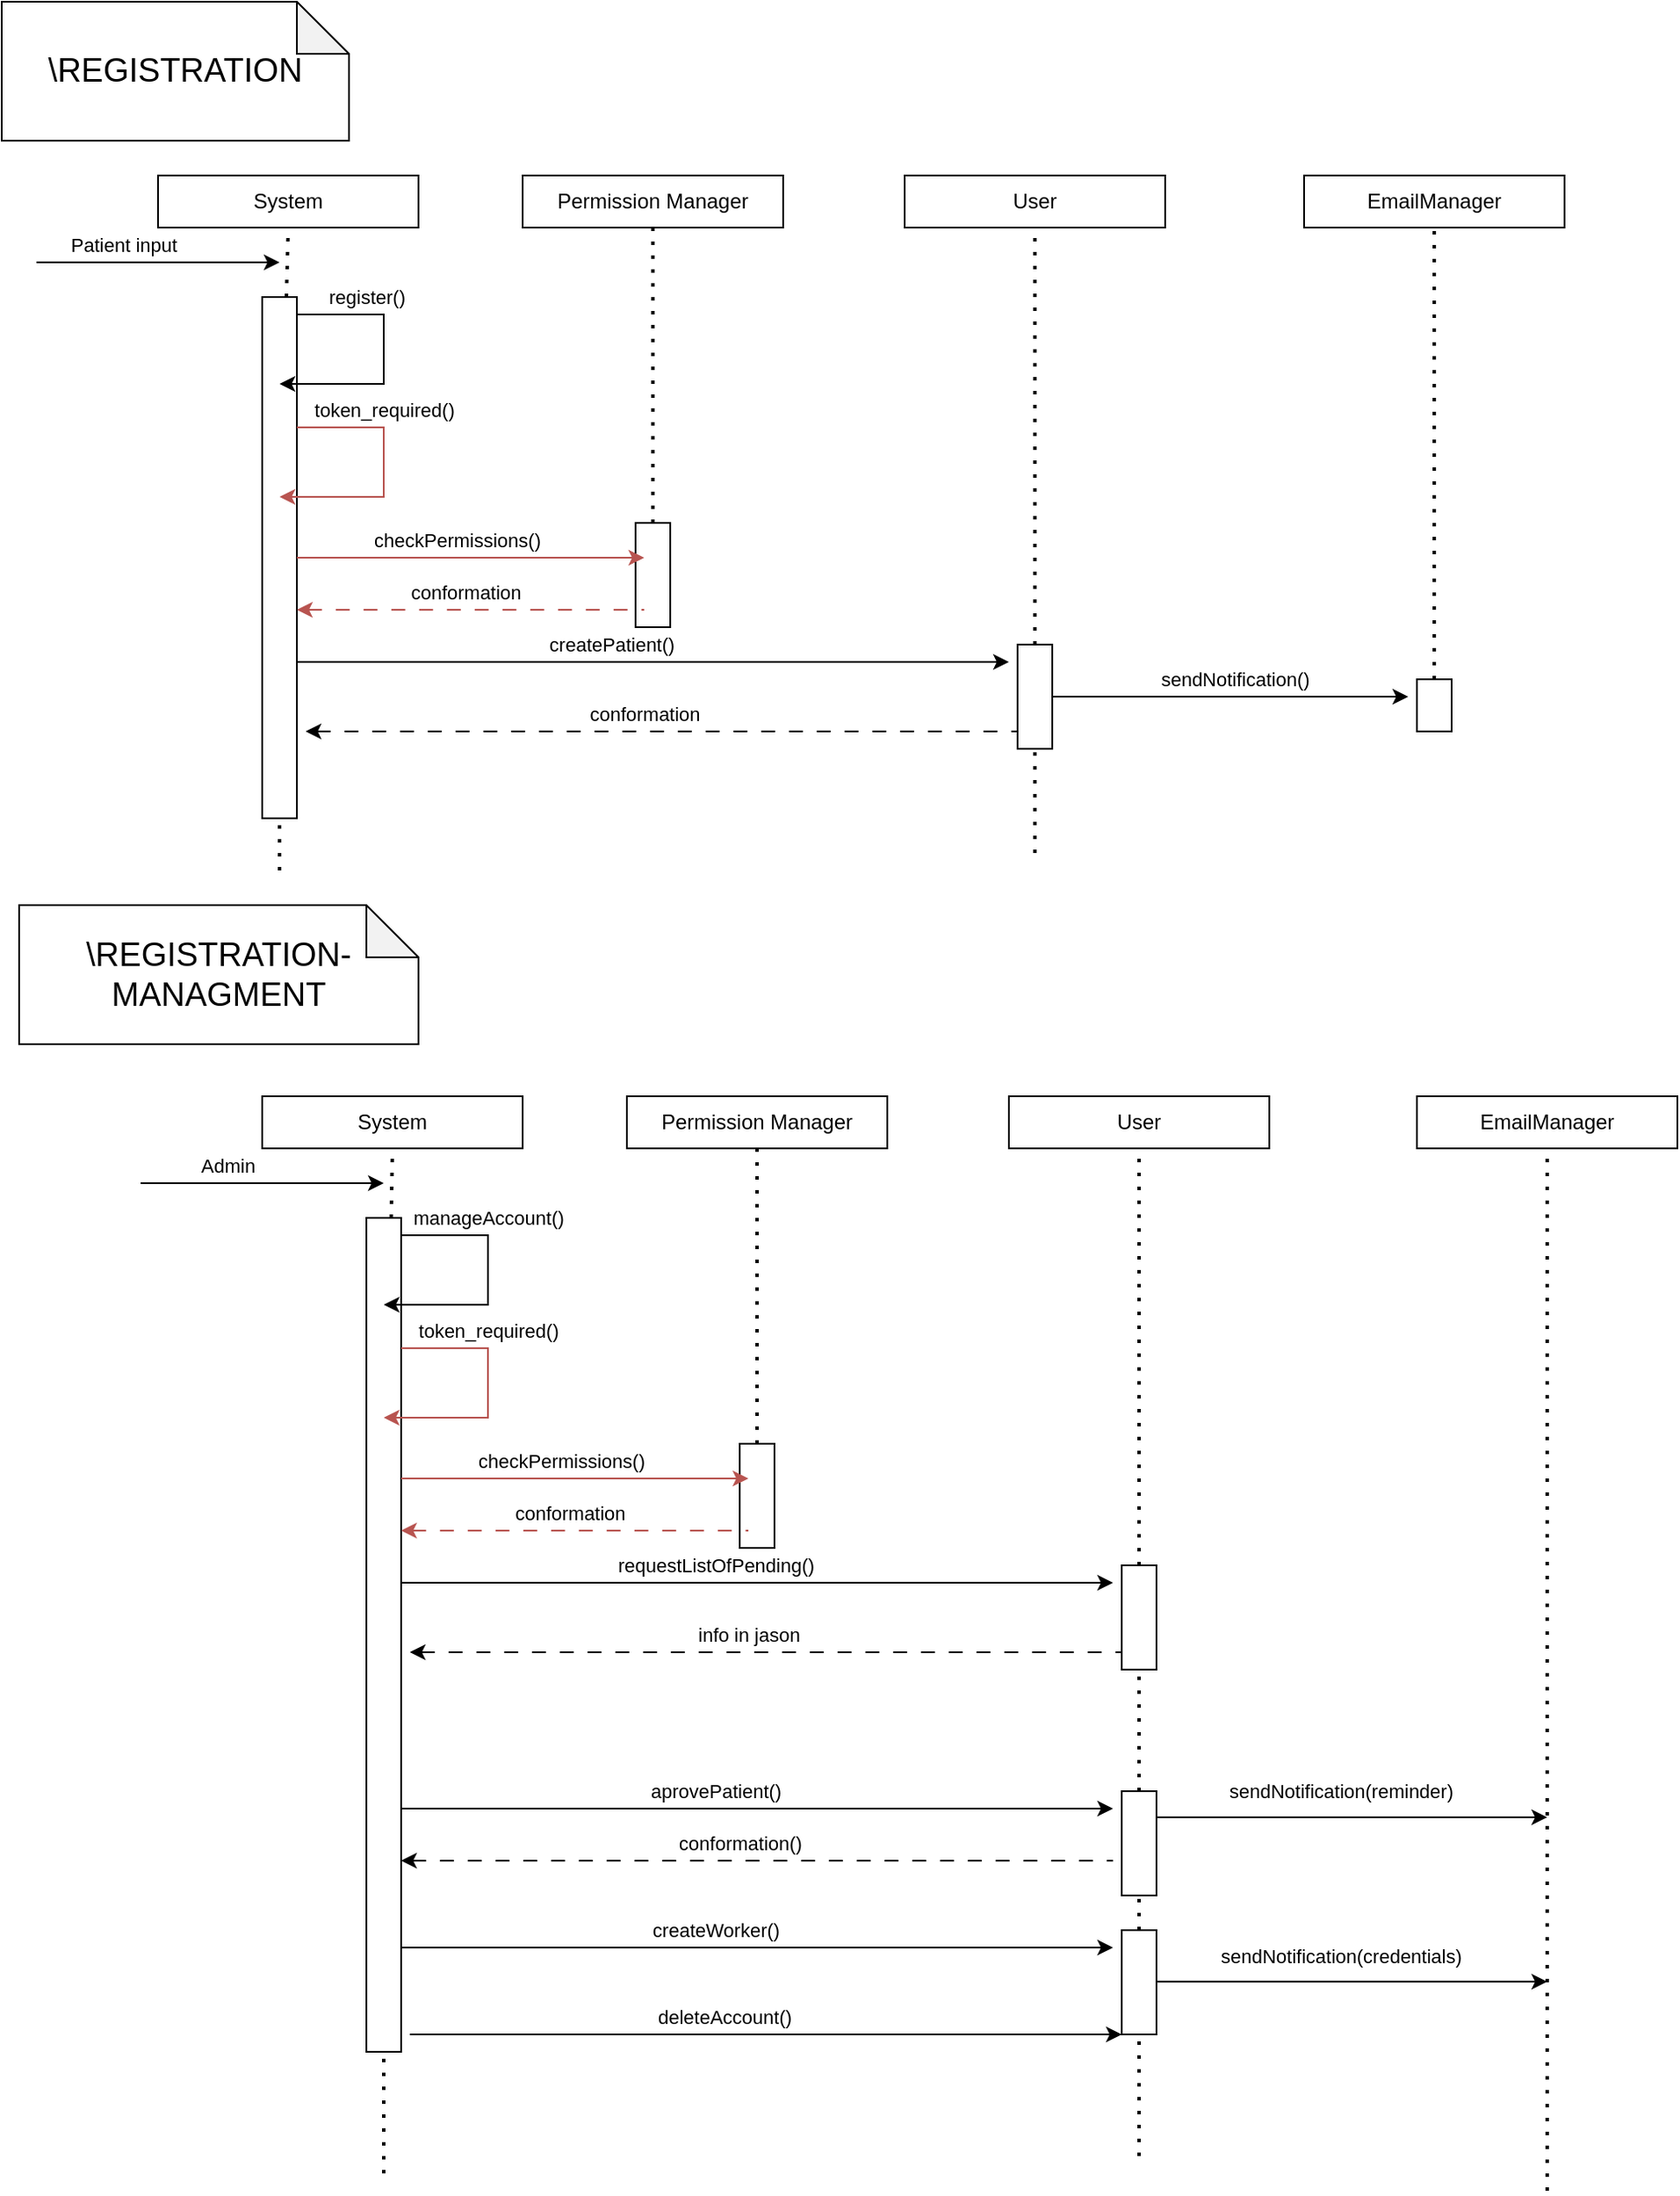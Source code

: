 <mxfile version="24.7.17">
  <diagram name="Page-1" id="Jv_TQmSTfyp_RUovjXyt">
    <mxGraphModel dx="988" dy="514" grid="1" gridSize="10" guides="1" tooltips="1" connect="1" arrows="1" fold="1" page="1" pageScale="1" pageWidth="850" pageHeight="1100" math="0" shadow="0">
      <root>
        <mxCell id="0" />
        <mxCell id="1" parent="0" />
        <mxCell id="572e6RrC4S-16Fsk1-sK-1" value="" style="rounded=0;whiteSpace=wrap;html=1;" vertex="1" parent="1">
          <mxGeometry x="405" y="320" width="20" height="60" as="geometry" />
        </mxCell>
        <mxCell id="572e6RrC4S-16Fsk1-sK-2" value="" style="rounded=0;whiteSpace=wrap;html=1;" vertex="1" parent="1">
          <mxGeometry x="190" y="190" width="20" height="300" as="geometry" />
        </mxCell>
        <mxCell id="572e6RrC4S-16Fsk1-sK-3" value="System" style="rounded=0;whiteSpace=wrap;html=1;" vertex="1" parent="1">
          <mxGeometry x="130" y="120" width="150" height="30" as="geometry" />
        </mxCell>
        <mxCell id="572e6RrC4S-16Fsk1-sK-4" value="" style="endArrow=none;dashed=1;html=1;dashPattern=1 3;strokeWidth=2;rounded=0;entryX=0.5;entryY=1;entryDx=0;entryDy=0;" edge="1" parent="1" source="572e6RrC4S-16Fsk1-sK-2" target="572e6RrC4S-16Fsk1-sK-3">
          <mxGeometry width="50" height="50" relative="1" as="geometry">
            <mxPoint x="205" y="610" as="sourcePoint" />
            <mxPoint x="470" y="290" as="targetPoint" />
          </mxGeometry>
        </mxCell>
        <mxCell id="572e6RrC4S-16Fsk1-sK-5" value="&lt;font style=&quot;font-size: 19px;&quot;&gt;\REGISTRATION&lt;/font&gt;" style="shape=note;whiteSpace=wrap;html=1;backgroundOutline=1;darkOpacity=0.05;" vertex="1" parent="1">
          <mxGeometry x="40" y="20" width="200" height="80" as="geometry" />
        </mxCell>
        <mxCell id="572e6RrC4S-16Fsk1-sK-6" value="" style="endArrow=classic;html=1;rounded=0;" edge="1" parent="1">
          <mxGeometry width="50" height="50" relative="1" as="geometry">
            <mxPoint x="60" y="170" as="sourcePoint" />
            <mxPoint x="200" y="170" as="targetPoint" />
          </mxGeometry>
        </mxCell>
        <mxCell id="572e6RrC4S-16Fsk1-sK-7" value="Patient input" style="edgeLabel;html=1;align=center;verticalAlign=middle;resizable=0;points=[];" vertex="1" connectable="0" parent="572e6RrC4S-16Fsk1-sK-6">
          <mxGeometry x="-0.612" y="-2" relative="1" as="geometry">
            <mxPoint x="23" y="-12" as="offset" />
          </mxGeometry>
        </mxCell>
        <mxCell id="572e6RrC4S-16Fsk1-sK-8" value="" style="endArrow=classic;html=1;rounded=0;" edge="1" parent="1">
          <mxGeometry width="50" height="50" relative="1" as="geometry">
            <mxPoint x="210" y="200" as="sourcePoint" />
            <mxPoint x="200" y="240" as="targetPoint" />
            <Array as="points">
              <mxPoint x="260" y="200" />
              <mxPoint x="260" y="240" />
            </Array>
          </mxGeometry>
        </mxCell>
        <mxCell id="572e6RrC4S-16Fsk1-sK-9" value="register()" style="edgeLabel;html=1;align=center;verticalAlign=middle;resizable=0;points=[];" vertex="1" connectable="0" parent="572e6RrC4S-16Fsk1-sK-8">
          <mxGeometry x="-0.612" y="-2" relative="1" as="geometry">
            <mxPoint x="11" y="-12" as="offset" />
          </mxGeometry>
        </mxCell>
        <mxCell id="572e6RrC4S-16Fsk1-sK-10" value="" style="endArrow=classic;html=1;rounded=0;" edge="1" parent="1">
          <mxGeometry width="50" height="50" relative="1" as="geometry">
            <mxPoint x="210" y="400" as="sourcePoint" />
            <mxPoint x="620" y="400" as="targetPoint" />
          </mxGeometry>
        </mxCell>
        <mxCell id="572e6RrC4S-16Fsk1-sK-11" value="createPatient()" style="edgeLabel;html=1;align=center;verticalAlign=middle;resizable=0;points=[];" vertex="1" connectable="0" parent="572e6RrC4S-16Fsk1-sK-10">
          <mxGeometry x="-0.612" y="-2" relative="1" as="geometry">
            <mxPoint x="101" y="-12" as="offset" />
          </mxGeometry>
        </mxCell>
        <mxCell id="572e6RrC4S-16Fsk1-sK-12" value="" style="endArrow=none;html=1;rounded=0;dashed=1;dashPattern=8 8;startArrow=classic;startFill=1;endFill=0;" edge="1" parent="1">
          <mxGeometry width="50" height="50" relative="1" as="geometry">
            <mxPoint x="215" y="440" as="sourcePoint" />
            <mxPoint x="625" y="440" as="targetPoint" />
          </mxGeometry>
        </mxCell>
        <mxCell id="572e6RrC4S-16Fsk1-sK-13" value="conformation" style="edgeLabel;html=1;align=center;verticalAlign=middle;resizable=0;points=[];" vertex="1" connectable="0" parent="572e6RrC4S-16Fsk1-sK-12">
          <mxGeometry x="0.297" y="2" relative="1" as="geometry">
            <mxPoint x="-71" y="-8" as="offset" />
          </mxGeometry>
        </mxCell>
        <mxCell id="572e6RrC4S-16Fsk1-sK-14" value="" style="endArrow=none;dashed=1;html=1;dashPattern=1 3;strokeWidth=2;rounded=0;entryX=0.5;entryY=1;entryDx=0;entryDy=0;" edge="1" parent="1" target="572e6RrC4S-16Fsk1-sK-2">
          <mxGeometry width="50" height="50" relative="1" as="geometry">
            <mxPoint x="200" y="520" as="sourcePoint" />
            <mxPoint x="205" y="150" as="targetPoint" />
          </mxGeometry>
        </mxCell>
        <mxCell id="572e6RrC4S-16Fsk1-sK-15" value="User" style="rounded=0;whiteSpace=wrap;html=1;" vertex="1" parent="1">
          <mxGeometry x="560" y="120" width="150" height="30" as="geometry" />
        </mxCell>
        <mxCell id="572e6RrC4S-16Fsk1-sK-16" value="" style="endArrow=none;dashed=1;html=1;dashPattern=1 3;strokeWidth=2;rounded=0;entryX=0.5;entryY=1;entryDx=0;entryDy=0;" edge="1" parent="1" source="572e6RrC4S-16Fsk1-sK-18" target="572e6RrC4S-16Fsk1-sK-15">
          <mxGeometry width="50" height="50" relative="1" as="geometry">
            <mxPoint x="635" y="660" as="sourcePoint" />
            <mxPoint x="630" y="260" as="targetPoint" />
          </mxGeometry>
        </mxCell>
        <mxCell id="572e6RrC4S-16Fsk1-sK-17" value="" style="endArrow=none;dashed=1;html=1;dashPattern=1 3;strokeWidth=2;rounded=0;entryX=0.5;entryY=1;entryDx=0;entryDy=0;" edge="1" parent="1" target="572e6RrC4S-16Fsk1-sK-18">
          <mxGeometry width="50" height="50" relative="1" as="geometry">
            <mxPoint x="635" y="510" as="sourcePoint" />
            <mxPoint x="635" y="150" as="targetPoint" />
          </mxGeometry>
        </mxCell>
        <mxCell id="572e6RrC4S-16Fsk1-sK-18" value="" style="rounded=0;whiteSpace=wrap;html=1;" vertex="1" parent="1">
          <mxGeometry x="625" y="390" width="20" height="60" as="geometry" />
        </mxCell>
        <mxCell id="572e6RrC4S-16Fsk1-sK-19" value="" style="endArrow=classic;html=1;rounded=0;fillColor=#f8cecc;strokeColor=#b85450;" edge="1" parent="1">
          <mxGeometry width="50" height="50" relative="1" as="geometry">
            <mxPoint x="210" y="265" as="sourcePoint" />
            <mxPoint x="200" y="305" as="targetPoint" />
            <Array as="points">
              <mxPoint x="260" y="265" />
              <mxPoint x="260" y="305" />
            </Array>
          </mxGeometry>
        </mxCell>
        <mxCell id="572e6RrC4S-16Fsk1-sK-20" value="token_required()" style="edgeLabel;html=1;align=center;verticalAlign=middle;resizable=0;points=[];" vertex="1" connectable="0" parent="572e6RrC4S-16Fsk1-sK-19">
          <mxGeometry x="-0.612" y="-2" relative="1" as="geometry">
            <mxPoint x="21" y="-12" as="offset" />
          </mxGeometry>
        </mxCell>
        <mxCell id="572e6RrC4S-16Fsk1-sK-21" value="Permission Manager" style="rounded=0;whiteSpace=wrap;html=1;" vertex="1" parent="1">
          <mxGeometry x="340" y="120" width="150" height="30" as="geometry" />
        </mxCell>
        <mxCell id="572e6RrC4S-16Fsk1-sK-22" value="" style="endArrow=none;dashed=1;html=1;dashPattern=1 3;strokeWidth=2;rounded=0;entryX=0.5;entryY=1;entryDx=0;entryDy=0;" edge="1" parent="1" source="572e6RrC4S-16Fsk1-sK-1" target="572e6RrC4S-16Fsk1-sK-21">
          <mxGeometry width="50" height="50" relative="1" as="geometry">
            <mxPoint x="420" y="610" as="sourcePoint" />
            <mxPoint x="410" y="260" as="targetPoint" />
          </mxGeometry>
        </mxCell>
        <mxCell id="572e6RrC4S-16Fsk1-sK-23" value="" style="endArrow=classic;html=1;rounded=0;fillColor=#f8cecc;strokeColor=#b85450;" edge="1" parent="1">
          <mxGeometry width="50" height="50" relative="1" as="geometry">
            <mxPoint x="210" y="340" as="sourcePoint" />
            <mxPoint x="410" y="340" as="targetPoint" />
          </mxGeometry>
        </mxCell>
        <mxCell id="572e6RrC4S-16Fsk1-sK-24" value="checkPermissions()" style="edgeLabel;html=1;align=center;verticalAlign=middle;resizable=0;points=[];" vertex="1" connectable="0" parent="572e6RrC4S-16Fsk1-sK-23">
          <mxGeometry x="-0.612" y="-2" relative="1" as="geometry">
            <mxPoint x="53" y="-12" as="offset" />
          </mxGeometry>
        </mxCell>
        <mxCell id="572e6RrC4S-16Fsk1-sK-25" value="" style="endArrow=none;html=1;rounded=0;dashed=1;dashPattern=8 8;startArrow=classic;startFill=1;endFill=0;fillColor=#f8cecc;strokeColor=#b85450;" edge="1" parent="1">
          <mxGeometry width="50" height="50" relative="1" as="geometry">
            <mxPoint x="210" y="370" as="sourcePoint" />
            <mxPoint x="410" y="370" as="targetPoint" />
          </mxGeometry>
        </mxCell>
        <mxCell id="572e6RrC4S-16Fsk1-sK-26" value="conformation" style="edgeLabel;html=1;align=center;verticalAlign=middle;resizable=0;points=[];" vertex="1" connectable="0" parent="572e6RrC4S-16Fsk1-sK-25">
          <mxGeometry x="0.297" y="2" relative="1" as="geometry">
            <mxPoint x="-33" y="-8" as="offset" />
          </mxGeometry>
        </mxCell>
        <mxCell id="572e6RrC4S-16Fsk1-sK-27" value="" style="endArrow=none;dashed=1;html=1;dashPattern=1 3;strokeWidth=2;rounded=0;entryX=0.5;entryY=1;entryDx=0;entryDy=0;exitX=0.5;exitY=1;exitDx=0;exitDy=0;" edge="1" parent="1" source="572e6RrC4S-16Fsk1-sK-1" target="572e6RrC4S-16Fsk1-sK-1">
          <mxGeometry width="50" height="50" relative="1" as="geometry">
            <mxPoint x="415" y="480" as="sourcePoint" />
            <mxPoint x="415" y="150" as="targetPoint" />
          </mxGeometry>
        </mxCell>
        <mxCell id="572e6RrC4S-16Fsk1-sK-28" value="&lt;font style=&quot;font-size: 19px;&quot;&gt;\REGISTRATION-MANAGMENT&lt;/font&gt;" style="shape=note;whiteSpace=wrap;html=1;backgroundOutline=1;darkOpacity=0.05;" vertex="1" parent="1">
          <mxGeometry x="50" y="540" width="230" height="80" as="geometry" />
        </mxCell>
        <mxCell id="572e6RrC4S-16Fsk1-sK-29" value="" style="rounded=0;whiteSpace=wrap;html=1;" vertex="1" parent="1">
          <mxGeometry x="465" y="850" width="20" height="60" as="geometry" />
        </mxCell>
        <mxCell id="572e6RrC4S-16Fsk1-sK-30" value="" style="rounded=0;whiteSpace=wrap;html=1;" vertex="1" parent="1">
          <mxGeometry x="250" y="720" width="20" height="480" as="geometry" />
        </mxCell>
        <mxCell id="572e6RrC4S-16Fsk1-sK-31" value="System" style="rounded=0;whiteSpace=wrap;html=1;" vertex="1" parent="1">
          <mxGeometry x="190" y="650" width="150" height="30" as="geometry" />
        </mxCell>
        <mxCell id="572e6RrC4S-16Fsk1-sK-32" value="" style="endArrow=none;dashed=1;html=1;dashPattern=1 3;strokeWidth=2;rounded=0;entryX=0.5;entryY=1;entryDx=0;entryDy=0;" edge="1" parent="1" source="572e6RrC4S-16Fsk1-sK-30" target="572e6RrC4S-16Fsk1-sK-31">
          <mxGeometry width="50" height="50" relative="1" as="geometry">
            <mxPoint x="265" y="1140" as="sourcePoint" />
            <mxPoint x="530" y="820" as="targetPoint" />
          </mxGeometry>
        </mxCell>
        <mxCell id="572e6RrC4S-16Fsk1-sK-33" value="" style="endArrow=classic;html=1;rounded=0;" edge="1" parent="1">
          <mxGeometry width="50" height="50" relative="1" as="geometry">
            <mxPoint x="120" y="700" as="sourcePoint" />
            <mxPoint x="260" y="700" as="targetPoint" />
          </mxGeometry>
        </mxCell>
        <mxCell id="572e6RrC4S-16Fsk1-sK-34" value="Admin" style="edgeLabel;html=1;align=center;verticalAlign=middle;resizable=0;points=[];" vertex="1" connectable="0" parent="572e6RrC4S-16Fsk1-sK-33">
          <mxGeometry x="-0.612" y="-2" relative="1" as="geometry">
            <mxPoint x="23" y="-12" as="offset" />
          </mxGeometry>
        </mxCell>
        <mxCell id="572e6RrC4S-16Fsk1-sK-35" value="" style="endArrow=classic;html=1;rounded=0;" edge="1" parent="1">
          <mxGeometry width="50" height="50" relative="1" as="geometry">
            <mxPoint x="270" y="730" as="sourcePoint" />
            <mxPoint x="260" y="770" as="targetPoint" />
            <Array as="points">
              <mxPoint x="320" y="730" />
              <mxPoint x="320" y="770" />
            </Array>
          </mxGeometry>
        </mxCell>
        <mxCell id="572e6RrC4S-16Fsk1-sK-36" value="manageAccount()" style="edgeLabel;html=1;align=center;verticalAlign=middle;resizable=0;points=[];" vertex="1" connectable="0" parent="572e6RrC4S-16Fsk1-sK-35">
          <mxGeometry x="-0.612" y="-2" relative="1" as="geometry">
            <mxPoint x="21" y="-12" as="offset" />
          </mxGeometry>
        </mxCell>
        <mxCell id="572e6RrC4S-16Fsk1-sK-37" value="" style="endArrow=classic;html=1;rounded=0;" edge="1" parent="1">
          <mxGeometry width="50" height="50" relative="1" as="geometry">
            <mxPoint x="270" y="930" as="sourcePoint" />
            <mxPoint x="680" y="930" as="targetPoint" />
          </mxGeometry>
        </mxCell>
        <mxCell id="572e6RrC4S-16Fsk1-sK-38" value="requestListOfPending()" style="edgeLabel;html=1;align=center;verticalAlign=middle;resizable=0;points=[];" vertex="1" connectable="0" parent="572e6RrC4S-16Fsk1-sK-37">
          <mxGeometry x="-0.612" y="-2" relative="1" as="geometry">
            <mxPoint x="101" y="-12" as="offset" />
          </mxGeometry>
        </mxCell>
        <mxCell id="572e6RrC4S-16Fsk1-sK-39" value="" style="endArrow=none;html=1;rounded=0;dashed=1;dashPattern=8 8;startArrow=classic;startFill=1;endFill=0;" edge="1" parent="1">
          <mxGeometry width="50" height="50" relative="1" as="geometry">
            <mxPoint x="275" y="970" as="sourcePoint" />
            <mxPoint x="685" y="970" as="targetPoint" />
          </mxGeometry>
        </mxCell>
        <mxCell id="572e6RrC4S-16Fsk1-sK-40" value="info in jason" style="edgeLabel;html=1;align=center;verticalAlign=middle;resizable=0;points=[];" vertex="1" connectable="0" parent="572e6RrC4S-16Fsk1-sK-39">
          <mxGeometry x="0.297" y="2" relative="1" as="geometry">
            <mxPoint x="-71" y="-8" as="offset" />
          </mxGeometry>
        </mxCell>
        <mxCell id="572e6RrC4S-16Fsk1-sK-41" value="" style="endArrow=none;dashed=1;html=1;dashPattern=1 3;strokeWidth=2;rounded=0;entryX=0.5;entryY=1;entryDx=0;entryDy=0;" edge="1" parent="1" target="572e6RrC4S-16Fsk1-sK-30">
          <mxGeometry width="50" height="50" relative="1" as="geometry">
            <mxPoint x="260" y="1270" as="sourcePoint" />
            <mxPoint x="265" y="680" as="targetPoint" />
          </mxGeometry>
        </mxCell>
        <mxCell id="572e6RrC4S-16Fsk1-sK-42" value="User" style="rounded=0;whiteSpace=wrap;html=1;" vertex="1" parent="1">
          <mxGeometry x="620" y="650" width="150" height="30" as="geometry" />
        </mxCell>
        <mxCell id="572e6RrC4S-16Fsk1-sK-43" value="" style="endArrow=none;dashed=1;html=1;dashPattern=1 3;strokeWidth=2;rounded=0;entryX=0.5;entryY=1;entryDx=0;entryDy=0;" edge="1" parent="1" source="572e6RrC4S-16Fsk1-sK-45" target="572e6RrC4S-16Fsk1-sK-42">
          <mxGeometry width="50" height="50" relative="1" as="geometry">
            <mxPoint x="695" y="1190" as="sourcePoint" />
            <mxPoint x="690" y="790" as="targetPoint" />
          </mxGeometry>
        </mxCell>
        <mxCell id="572e6RrC4S-16Fsk1-sK-44" value="" style="endArrow=none;dashed=1;html=1;dashPattern=1 3;strokeWidth=2;rounded=0;entryX=0.5;entryY=1;entryDx=0;entryDy=0;" edge="1" parent="1" target="572e6RrC4S-16Fsk1-sK-45" source="572e6RrC4S-16Fsk1-sK-70">
          <mxGeometry width="50" height="50" relative="1" as="geometry">
            <mxPoint x="700" y="1499.31" as="sourcePoint" />
            <mxPoint x="695" y="680" as="targetPoint" />
          </mxGeometry>
        </mxCell>
        <mxCell id="572e6RrC4S-16Fsk1-sK-45" value="" style="rounded=0;whiteSpace=wrap;html=1;" vertex="1" parent="1">
          <mxGeometry x="685" y="920" width="20" height="60" as="geometry" />
        </mxCell>
        <mxCell id="572e6RrC4S-16Fsk1-sK-46" value="" style="endArrow=classic;html=1;rounded=0;fillColor=#f8cecc;strokeColor=#b85450;" edge="1" parent="1">
          <mxGeometry width="50" height="50" relative="1" as="geometry">
            <mxPoint x="270" y="795" as="sourcePoint" />
            <mxPoint x="260" y="835" as="targetPoint" />
            <Array as="points">
              <mxPoint x="320" y="795" />
              <mxPoint x="320" y="835" />
            </Array>
          </mxGeometry>
        </mxCell>
        <mxCell id="572e6RrC4S-16Fsk1-sK-47" value="token_required()" style="edgeLabel;html=1;align=center;verticalAlign=middle;resizable=0;points=[];" vertex="1" connectable="0" parent="572e6RrC4S-16Fsk1-sK-46">
          <mxGeometry x="-0.612" y="-2" relative="1" as="geometry">
            <mxPoint x="21" y="-12" as="offset" />
          </mxGeometry>
        </mxCell>
        <mxCell id="572e6RrC4S-16Fsk1-sK-48" value="Permission Manager" style="rounded=0;whiteSpace=wrap;html=1;" vertex="1" parent="1">
          <mxGeometry x="400" y="650" width="150" height="30" as="geometry" />
        </mxCell>
        <mxCell id="572e6RrC4S-16Fsk1-sK-49" value="" style="endArrow=none;dashed=1;html=1;dashPattern=1 3;strokeWidth=2;rounded=0;entryX=0.5;entryY=1;entryDx=0;entryDy=0;" edge="1" parent="1" source="572e6RrC4S-16Fsk1-sK-29" target="572e6RrC4S-16Fsk1-sK-48">
          <mxGeometry width="50" height="50" relative="1" as="geometry">
            <mxPoint x="480" y="1140" as="sourcePoint" />
            <mxPoint x="470" y="790" as="targetPoint" />
          </mxGeometry>
        </mxCell>
        <mxCell id="572e6RrC4S-16Fsk1-sK-50" value="" style="endArrow=classic;html=1;rounded=0;fillColor=#f8cecc;strokeColor=#b85450;" edge="1" parent="1">
          <mxGeometry width="50" height="50" relative="1" as="geometry">
            <mxPoint x="270" y="870" as="sourcePoint" />
            <mxPoint x="470" y="870" as="targetPoint" />
          </mxGeometry>
        </mxCell>
        <mxCell id="572e6RrC4S-16Fsk1-sK-51" value="checkPermissions()" style="edgeLabel;html=1;align=center;verticalAlign=middle;resizable=0;points=[];" vertex="1" connectable="0" parent="572e6RrC4S-16Fsk1-sK-50">
          <mxGeometry x="-0.612" y="-2" relative="1" as="geometry">
            <mxPoint x="53" y="-12" as="offset" />
          </mxGeometry>
        </mxCell>
        <mxCell id="572e6RrC4S-16Fsk1-sK-52" value="" style="endArrow=none;html=1;rounded=0;dashed=1;dashPattern=8 8;startArrow=classic;startFill=1;endFill=0;fillColor=#f8cecc;strokeColor=#b85450;" edge="1" parent="1">
          <mxGeometry width="50" height="50" relative="1" as="geometry">
            <mxPoint x="270" y="900" as="sourcePoint" />
            <mxPoint x="470" y="900" as="targetPoint" />
          </mxGeometry>
        </mxCell>
        <mxCell id="572e6RrC4S-16Fsk1-sK-53" value="conformation" style="edgeLabel;html=1;align=center;verticalAlign=middle;resizable=0;points=[];" vertex="1" connectable="0" parent="572e6RrC4S-16Fsk1-sK-52">
          <mxGeometry x="0.297" y="2" relative="1" as="geometry">
            <mxPoint x="-33" y="-8" as="offset" />
          </mxGeometry>
        </mxCell>
        <mxCell id="572e6RrC4S-16Fsk1-sK-54" value="" style="endArrow=none;dashed=1;html=1;dashPattern=1 3;strokeWidth=2;rounded=0;entryX=0.5;entryY=1;entryDx=0;entryDy=0;exitX=0.5;exitY=1;exitDx=0;exitDy=0;" edge="1" parent="1" source="572e6RrC4S-16Fsk1-sK-29" target="572e6RrC4S-16Fsk1-sK-29">
          <mxGeometry width="50" height="50" relative="1" as="geometry">
            <mxPoint x="475" y="1010" as="sourcePoint" />
            <mxPoint x="475" y="680" as="targetPoint" />
          </mxGeometry>
        </mxCell>
        <mxCell id="572e6RrC4S-16Fsk1-sK-55" value="" style="endArrow=classic;html=1;rounded=0;" edge="1" parent="1">
          <mxGeometry width="50" height="50" relative="1" as="geometry">
            <mxPoint x="270" y="1060" as="sourcePoint" />
            <mxPoint x="680" y="1060" as="targetPoint" />
          </mxGeometry>
        </mxCell>
        <mxCell id="572e6RrC4S-16Fsk1-sK-56" value="aprovePatient()" style="edgeLabel;html=1;align=center;verticalAlign=middle;resizable=0;points=[];" vertex="1" connectable="0" parent="572e6RrC4S-16Fsk1-sK-55">
          <mxGeometry x="-0.612" y="-2" relative="1" as="geometry">
            <mxPoint x="101" y="-12" as="offset" />
          </mxGeometry>
        </mxCell>
        <mxCell id="572e6RrC4S-16Fsk1-sK-57" value="" style="rounded=0;whiteSpace=wrap;html=1;" vertex="1" parent="1">
          <mxGeometry x="685" y="1050" width="20" height="60" as="geometry" />
        </mxCell>
        <mxCell id="572e6RrC4S-16Fsk1-sK-58" value="" style="endArrow=none;html=1;rounded=0;dashed=1;dashPattern=8 8;startArrow=classic;startFill=1;endFill=0;" edge="1" parent="1">
          <mxGeometry width="50" height="50" relative="1" as="geometry">
            <mxPoint x="270" y="1090" as="sourcePoint" />
            <mxPoint x="680" y="1090" as="targetPoint" />
          </mxGeometry>
        </mxCell>
        <mxCell id="572e6RrC4S-16Fsk1-sK-59" value="conformation()" style="edgeLabel;html=1;align=center;verticalAlign=middle;resizable=0;points=[];" vertex="1" connectable="0" parent="572e6RrC4S-16Fsk1-sK-58">
          <mxGeometry x="0.297" y="2" relative="1" as="geometry">
            <mxPoint x="-71" y="-8" as="offset" />
          </mxGeometry>
        </mxCell>
        <mxCell id="572e6RrC4S-16Fsk1-sK-60" value="" style="endArrow=classic;html=1;rounded=0;" edge="1" parent="1">
          <mxGeometry width="50" height="50" relative="1" as="geometry">
            <mxPoint x="270" y="1140" as="sourcePoint" />
            <mxPoint x="680" y="1140" as="targetPoint" />
          </mxGeometry>
        </mxCell>
        <mxCell id="572e6RrC4S-16Fsk1-sK-61" value="createWorker()" style="edgeLabel;html=1;align=center;verticalAlign=middle;resizable=0;points=[];" vertex="1" connectable="0" parent="572e6RrC4S-16Fsk1-sK-60">
          <mxGeometry x="-0.612" y="-2" relative="1" as="geometry">
            <mxPoint x="101" y="-12" as="offset" />
          </mxGeometry>
        </mxCell>
        <mxCell id="572e6RrC4S-16Fsk1-sK-62" value="" style="endArrow=classic;html=1;rounded=0;" edge="1" parent="1">
          <mxGeometry width="50" height="50" relative="1" as="geometry">
            <mxPoint x="275" y="1190" as="sourcePoint" />
            <mxPoint x="685" y="1190" as="targetPoint" />
          </mxGeometry>
        </mxCell>
        <mxCell id="572e6RrC4S-16Fsk1-sK-63" value="deleteAccount()" style="edgeLabel;html=1;align=center;verticalAlign=middle;resizable=0;points=[];" vertex="1" connectable="0" parent="572e6RrC4S-16Fsk1-sK-62">
          <mxGeometry x="-0.612" y="-2" relative="1" as="geometry">
            <mxPoint x="101" y="-12" as="offset" />
          </mxGeometry>
        </mxCell>
        <mxCell id="572e6RrC4S-16Fsk1-sK-64" value="EmailManager" style="rounded=0;whiteSpace=wrap;html=1;" vertex="1" parent="1">
          <mxGeometry x="790" y="120" width="150" height="30" as="geometry" />
        </mxCell>
        <mxCell id="572e6RrC4S-16Fsk1-sK-65" value="" style="endArrow=none;dashed=1;html=1;dashPattern=1 3;strokeWidth=2;rounded=0;entryX=0.5;entryY=1;entryDx=0;entryDy=0;exitX=0.5;exitY=0;exitDx=0;exitDy=0;" edge="1" parent="1" target="572e6RrC4S-16Fsk1-sK-64" source="572e6RrC4S-16Fsk1-sK-66">
          <mxGeometry width="50" height="50" relative="1" as="geometry">
            <mxPoint x="865" y="390" as="sourcePoint" />
            <mxPoint x="860" y="260" as="targetPoint" />
          </mxGeometry>
        </mxCell>
        <mxCell id="572e6RrC4S-16Fsk1-sK-66" value="" style="rounded=0;whiteSpace=wrap;html=1;" vertex="1" parent="1">
          <mxGeometry x="855" y="410" width="20" height="30" as="geometry" />
        </mxCell>
        <mxCell id="572e6RrC4S-16Fsk1-sK-68" value="" style="endArrow=classic;html=1;rounded=0;exitX=1;exitY=0.5;exitDx=0;exitDy=0;" edge="1" parent="1" source="572e6RrC4S-16Fsk1-sK-18">
          <mxGeometry width="50" height="50" relative="1" as="geometry">
            <mxPoint x="210" y="480" as="sourcePoint" />
            <mxPoint x="850" y="420" as="targetPoint" />
          </mxGeometry>
        </mxCell>
        <mxCell id="572e6RrC4S-16Fsk1-sK-69" value="sendNotification()" style="edgeLabel;html=1;align=center;verticalAlign=middle;resizable=0;points=[];" vertex="1" connectable="0" parent="572e6RrC4S-16Fsk1-sK-68">
          <mxGeometry x="-0.612" y="-2" relative="1" as="geometry">
            <mxPoint x="65" y="-12" as="offset" />
          </mxGeometry>
        </mxCell>
        <mxCell id="572e6RrC4S-16Fsk1-sK-71" value="" style="endArrow=none;dashed=1;html=1;dashPattern=1 3;strokeWidth=2;rounded=0;entryX=0.5;entryY=1;entryDx=0;entryDy=0;" edge="1" parent="1" target="572e6RrC4S-16Fsk1-sK-70">
          <mxGeometry width="50" height="50" relative="1" as="geometry">
            <mxPoint x="695" y="1260" as="sourcePoint" />
            <mxPoint x="695" y="980" as="targetPoint" />
          </mxGeometry>
        </mxCell>
        <mxCell id="572e6RrC4S-16Fsk1-sK-70" value="" style="rounded=0;whiteSpace=wrap;html=1;" vertex="1" parent="1">
          <mxGeometry x="685" y="1130" width="20" height="60" as="geometry" />
        </mxCell>
        <mxCell id="572e6RrC4S-16Fsk1-sK-74" value="EmailManager" style="rounded=0;whiteSpace=wrap;html=1;" vertex="1" parent="1">
          <mxGeometry x="855" y="650" width="150" height="30" as="geometry" />
        </mxCell>
        <mxCell id="572e6RrC4S-16Fsk1-sK-75" value="" style="endArrow=none;dashed=1;html=1;dashPattern=1 3;strokeWidth=2;rounded=0;entryX=0.5;entryY=1;entryDx=0;entryDy=0;" edge="1" parent="1" target="572e6RrC4S-16Fsk1-sK-74">
          <mxGeometry width="50" height="50" relative="1" as="geometry">
            <mxPoint x="930" y="1280" as="sourcePoint" />
            <mxPoint x="925" y="790" as="targetPoint" />
          </mxGeometry>
        </mxCell>
        <mxCell id="572e6RrC4S-16Fsk1-sK-76" value="" style="endArrow=classic;html=1;rounded=0;exitX=1;exitY=0.25;exitDx=0;exitDy=0;" edge="1" parent="1" source="572e6RrC4S-16Fsk1-sK-57">
          <mxGeometry width="50" height="50" relative="1" as="geometry">
            <mxPoint x="270" y="1010" as="sourcePoint" />
            <mxPoint x="930" y="1065" as="targetPoint" />
          </mxGeometry>
        </mxCell>
        <mxCell id="572e6RrC4S-16Fsk1-sK-77" value="sendNotification(reminder)" style="edgeLabel;html=1;align=center;verticalAlign=middle;resizable=0;points=[];" vertex="1" connectable="0" parent="572e6RrC4S-16Fsk1-sK-76">
          <mxGeometry x="-0.612" y="-2" relative="1" as="geometry">
            <mxPoint x="62" y="-17" as="offset" />
          </mxGeometry>
        </mxCell>
        <mxCell id="572e6RrC4S-16Fsk1-sK-78" value="" style="endArrow=classic;html=1;rounded=0;exitX=1;exitY=0.25;exitDx=0;exitDy=0;" edge="1" parent="1">
          <mxGeometry width="50" height="50" relative="1" as="geometry">
            <mxPoint x="705" y="1159.66" as="sourcePoint" />
            <mxPoint x="930" y="1159.66" as="targetPoint" />
          </mxGeometry>
        </mxCell>
        <mxCell id="572e6RrC4S-16Fsk1-sK-79" value="sendNotification(credentials)" style="edgeLabel;html=1;align=center;verticalAlign=middle;resizable=0;points=[];" vertex="1" connectable="0" parent="572e6RrC4S-16Fsk1-sK-78">
          <mxGeometry x="-0.612" y="-2" relative="1" as="geometry">
            <mxPoint x="62" y="-17" as="offset" />
          </mxGeometry>
        </mxCell>
      </root>
    </mxGraphModel>
  </diagram>
</mxfile>
